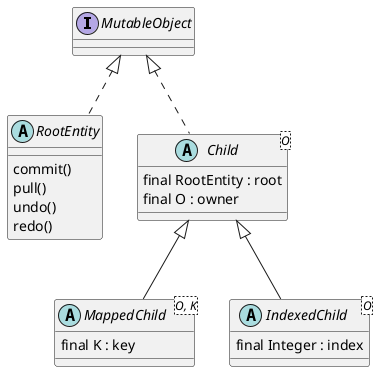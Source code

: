 @startuml
interface MutableObject {
}
abstract class RootEntity implements MutableObject {
commit()
pull()
undo()
redo()
}
abstract class Child<O> implements MutableObject {
final RootEntity : root
final O : owner
}
abstract MappedChild<O, K> extends Child {
final K : key
}
abstract class IndexedChild<O> extends Child {
final Integer : index
}
@enduml